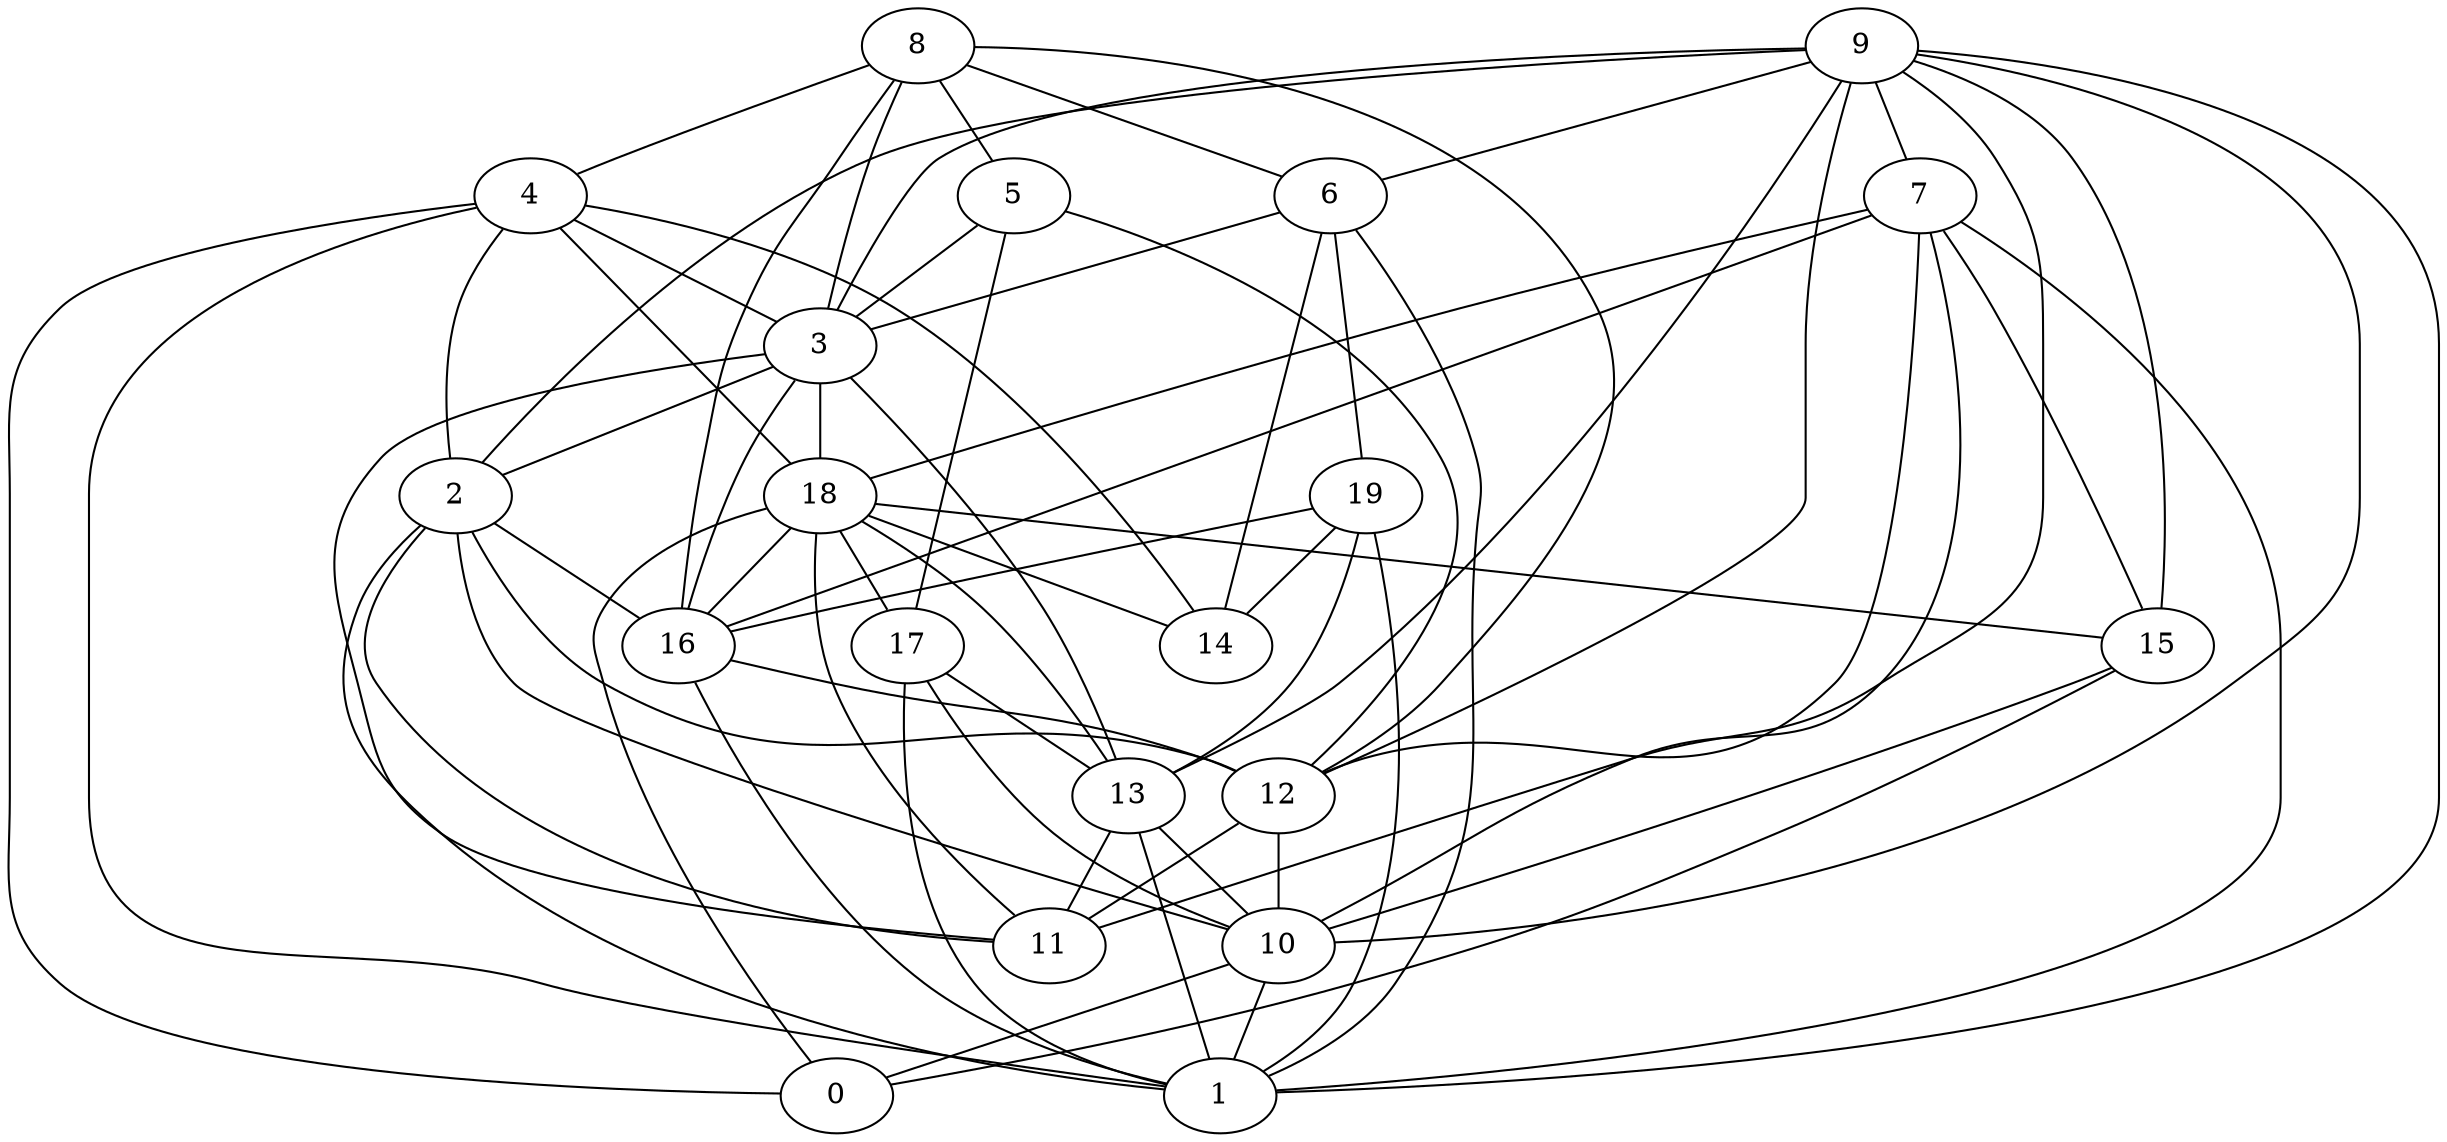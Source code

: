 digraph GG_graph {

subgraph G_graph {
edge [color = black]
"7" -> "16" [dir = none]
"17" -> "10" [dir = none]
"17" -> "13" [dir = none]
"5" -> "17" [dir = none]
"5" -> "3" [dir = none]
"2" -> "16" [dir = none]
"2" -> "11" [dir = none]
"4" -> "14" [dir = none]
"4" -> "0" [dir = none]
"4" -> "3" [dir = none]
"4" -> "1" [dir = none]
"4" -> "2" [dir = none]
"18" -> "0" [dir = none]
"18" -> "15" [dir = none]
"18" -> "17" [dir = none]
"18" -> "11" [dir = none]
"18" -> "14" [dir = none]
"9" -> "15" [dir = none]
"9" -> "3" [dir = none]
"9" -> "1" [dir = none]
"9" -> "7" [dir = none]
"15" -> "0" [dir = none]
"13" -> "1" [dir = none]
"13" -> "11" [dir = none]
"13" -> "10" [dir = none]
"8" -> "5" [dir = none]
"8" -> "3" [dir = none]
"8" -> "6" [dir = none]
"8" -> "16" [dir = none]
"3" -> "11" [dir = none]
"3" -> "18" [dir = none]
"16" -> "12" [dir = none]
"16" -> "1" [dir = none]
"19" -> "13" [dir = none]
"19" -> "16" [dir = none]
"6" -> "14" [dir = none]
"6" -> "3" [dir = none]
"12" -> "11" [dir = none]
"19" -> "14" [dir = none]
"4" -> "18" [dir = none]
"3" -> "16" [dir = none]
"9" -> "10" [dir = none]
"17" -> "1" [dir = none]
"3" -> "13" [dir = none]
"7" -> "12" [dir = none]
"3" -> "2" [dir = none]
"15" -> "10" [dir = none]
"9" -> "6" [dir = none]
"7" -> "18" [dir = none]
"7" -> "15" [dir = none]
"9" -> "13" [dir = none]
"2" -> "10" [dir = none]
"5" -> "12" [dir = none]
"10" -> "0" [dir = none]
"19" -> "1" [dir = none]
"12" -> "10" [dir = none]
"9" -> "11" [dir = none]
"8" -> "4" [dir = none]
"9" -> "12" [dir = none]
"8" -> "12" [dir = none]
"6" -> "1" [dir = none]
"7" -> "10" [dir = none]
"18" -> "16" [dir = none]
"2" -> "12" [dir = none]
"18" -> "13" [dir = none]
"7" -> "1" [dir = none]
"9" -> "2" [dir = none]
"10" -> "1" [dir = none]
"6" -> "19" [dir = none]
"2" -> "1" [dir = none]
}

}
